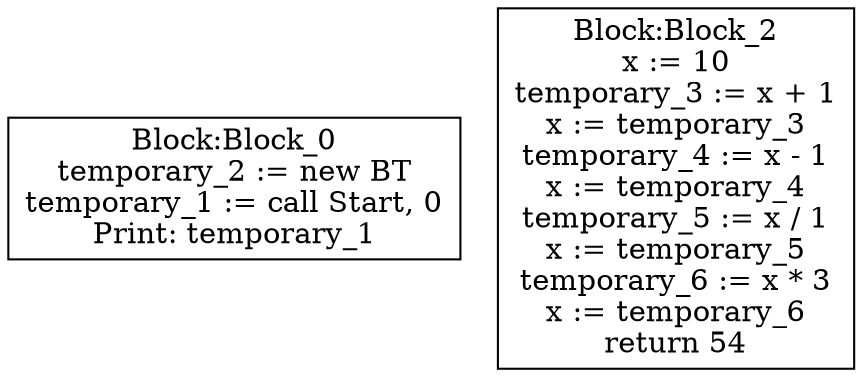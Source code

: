 digraph {
graph [ splines = ortho ]
	node [ shape = box ];
Block_0 [label="Block:Block_0
temporary_2 := new BT
temporary_1 := call Start, 0
Print: temporary_1"];
Block_2 [label="Block:Block_2
x := 10
temporary_3 := x + 1
x := temporary_3
temporary_4 := x - 1
x := temporary_4
temporary_5 := x / 1
x := temporary_5
temporary_6 := x * 3
x := temporary_6
return 54"];
}

